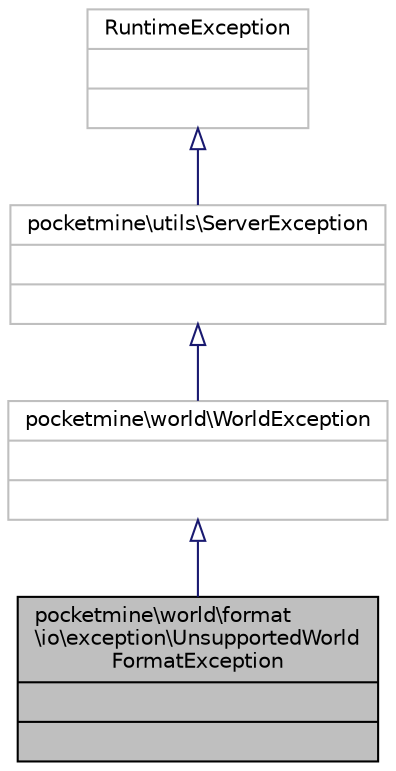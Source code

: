 digraph "pocketmine\world\format\io\exception\UnsupportedWorldFormatException"
{
 // INTERACTIVE_SVG=YES
 // LATEX_PDF_SIZE
  edge [fontname="Helvetica",fontsize="10",labelfontname="Helvetica",labelfontsize="10"];
  node [fontname="Helvetica",fontsize="10",shape=record];
  Node1 [label="{pocketmine\\world\\format\l\\io\\exception\\UnsupportedWorld\lFormatException\n||}",height=0.2,width=0.4,color="black", fillcolor="grey75", style="filled", fontcolor="black",tooltip=" "];
  Node2 -> Node1 [dir="back",color="midnightblue",fontsize="10",style="solid",arrowtail="onormal",fontname="Helvetica"];
  Node2 [label="{pocketmine\\world\\WorldException\n||}",height=0.2,width=0.4,color="grey75", fillcolor="white", style="filled",URL="$d1/d24/classpocketmine_1_1world_1_1_world_exception.html",tooltip=" "];
  Node3 -> Node2 [dir="back",color="midnightblue",fontsize="10",style="solid",arrowtail="onormal",fontname="Helvetica"];
  Node3 [label="{pocketmine\\utils\\ServerException\n||}",height=0.2,width=0.4,color="grey75", fillcolor="white", style="filled",URL="$d8/d65/classpocketmine_1_1utils_1_1_server_exception.html",tooltip=" "];
  Node4 -> Node3 [dir="back",color="midnightblue",fontsize="10",style="solid",arrowtail="onormal",fontname="Helvetica"];
  Node4 [label="{RuntimeException\n||}",height=0.2,width=0.4,color="grey75", fillcolor="white", style="filled",tooltip=" "];
}
